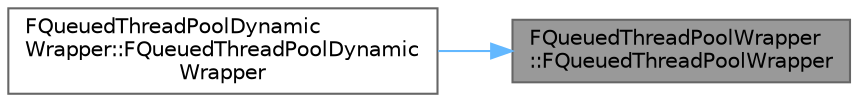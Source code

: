 digraph "FQueuedThreadPoolWrapper::FQueuedThreadPoolWrapper"
{
 // INTERACTIVE_SVG=YES
 // LATEX_PDF_SIZE
  bgcolor="transparent";
  edge [fontname=Helvetica,fontsize=10,labelfontname=Helvetica,labelfontsize=10];
  node [fontname=Helvetica,fontsize=10,shape=box,height=0.2,width=0.4];
  rankdir="RL";
  Node1 [id="Node000001",label="FQueuedThreadPoolWrapper\l::FQueuedThreadPoolWrapper",height=0.2,width=0.4,color="gray40", fillcolor="grey60", style="filled", fontcolor="black",tooltip="InWrappedQueuedThreadPool Underlying thread pool to schedule task to."];
  Node1 -> Node2 [id="edge1_Node000001_Node000002",dir="back",color="steelblue1",style="solid",tooltip=" "];
  Node2 [id="Node000002",label="FQueuedThreadPoolDynamic\lWrapper::FQueuedThreadPoolDynamic\lWrapper",height=0.2,width=0.4,color="grey40", fillcolor="white", style="filled",URL="$d4/d35/classFQueuedThreadPoolDynamicWrapper.html#a094692032f6aee35b8a4a297e2ca9b17",tooltip="InWrappedQueuedThreadPool Underlying thread pool to schedule task to."];
}
